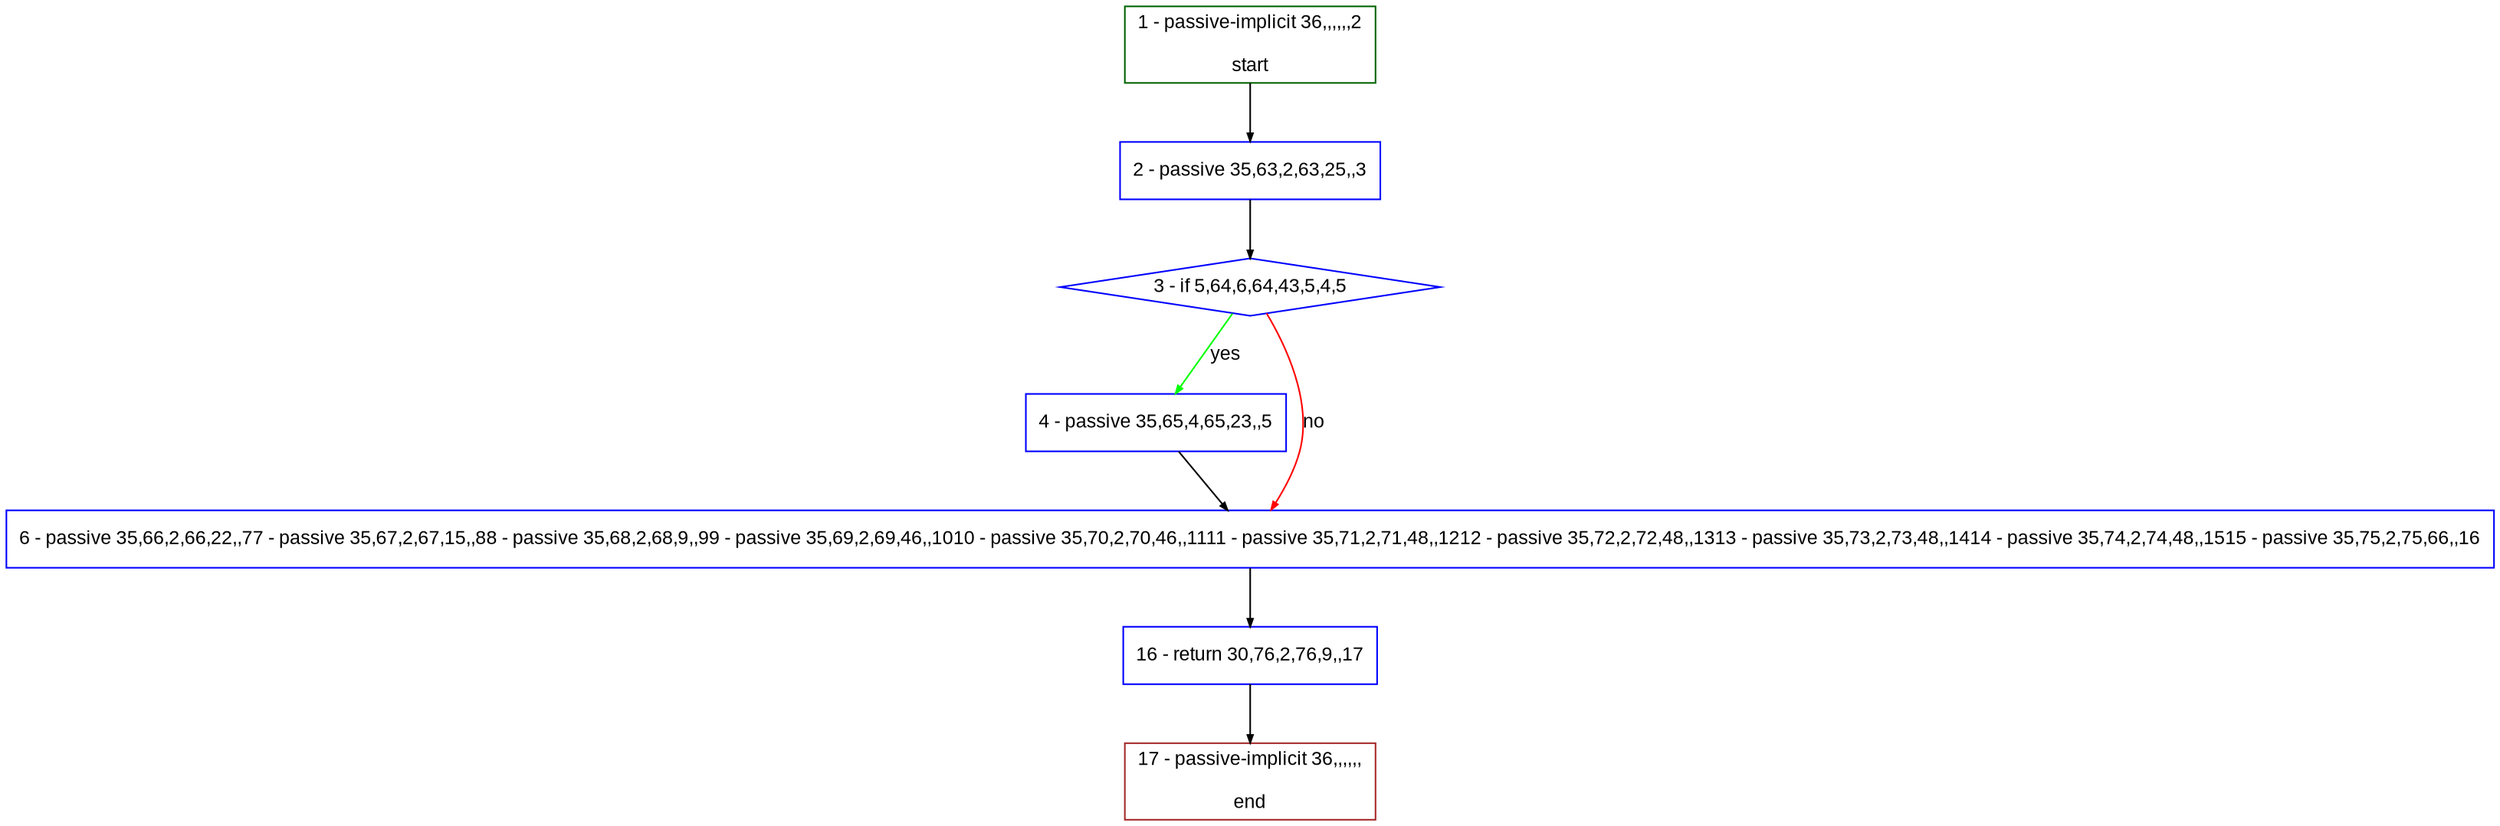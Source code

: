 digraph "" {
  graph [pack="true", label="", fontsize="12", packmode="clust", fontname="Arial", fillcolor="#FFFFCC", bgcolor="white", style="rounded,filled", compound="true"];
  node [node_initialized="no", label="", color="grey", fontsize="12", fillcolor="white", fontname="Arial", style="filled", shape="rectangle", compound="true", fixedsize="false"];
  edge [fontcolor="black", arrowhead="normal", arrowtail="none", arrowsize="0.5", ltail="", label="", color="black", fontsize="12", lhead="", fontname="Arial", dir="forward", compound="true"];
  __N1 [label="2 - passive 35,63,2,63,25,,3", color="#0000ff", fillcolor="#ffffff", style="filled", shape="box"];
  __N2 [label="1 - passive-implicit 36,,,,,,2\n\nstart", color="#006400", fillcolor="#ffffff", style="filled", shape="box"];
  __N3 [label="3 - if 5,64,6,64,43,5,4,5", color="#0000ff", fillcolor="#ffffff", style="filled", shape="diamond"];
  __N4 [label="4 - passive 35,65,4,65,23,,5", color="#0000ff", fillcolor="#ffffff", style="filled", shape="box"];
  __N5 [label="6 - passive 35,66,2,66,22,,77 - passive 35,67,2,67,15,,88 - passive 35,68,2,68,9,,99 - passive 35,69,2,69,46,,1010 - passive 35,70,2,70,46,,1111 - passive 35,71,2,71,48,,1212 - passive 35,72,2,72,48,,1313 - passive 35,73,2,73,48,,1414 - passive 35,74,2,74,48,,1515 - passive 35,75,2,75,66,,16", color="#0000ff", fillcolor="#ffffff", style="filled", shape="box"];
  __N6 [label="16 - return 30,76,2,76,9,,17", color="#0000ff", fillcolor="#ffffff", style="filled", shape="box"];
  __N7 [label="17 - passive-implicit 36,,,,,,\n\nend", color="#a52a2a", fillcolor="#ffffff", style="filled", shape="box"];
  __N2 -> __N1 [arrowhead="normal", arrowtail="none", color="#000000", label="", dir="forward"];
  __N1 -> __N3 [arrowhead="normal", arrowtail="none", color="#000000", label="", dir="forward"];
  __N3 -> __N4 [arrowhead="normal", arrowtail="none", color="#00ff00", label="yes", dir="forward"];
  __N3 -> __N5 [arrowhead="normal", arrowtail="none", color="#ff0000", label="no", dir="forward"];
  __N4 -> __N5 [arrowhead="normal", arrowtail="none", color="#000000", label="", dir="forward"];
  __N5 -> __N6 [arrowhead="normal", arrowtail="none", color="#000000", label="", dir="forward"];
  __N6 -> __N7 [arrowhead="normal", arrowtail="none", color="#000000", label="", dir="forward"];
}
